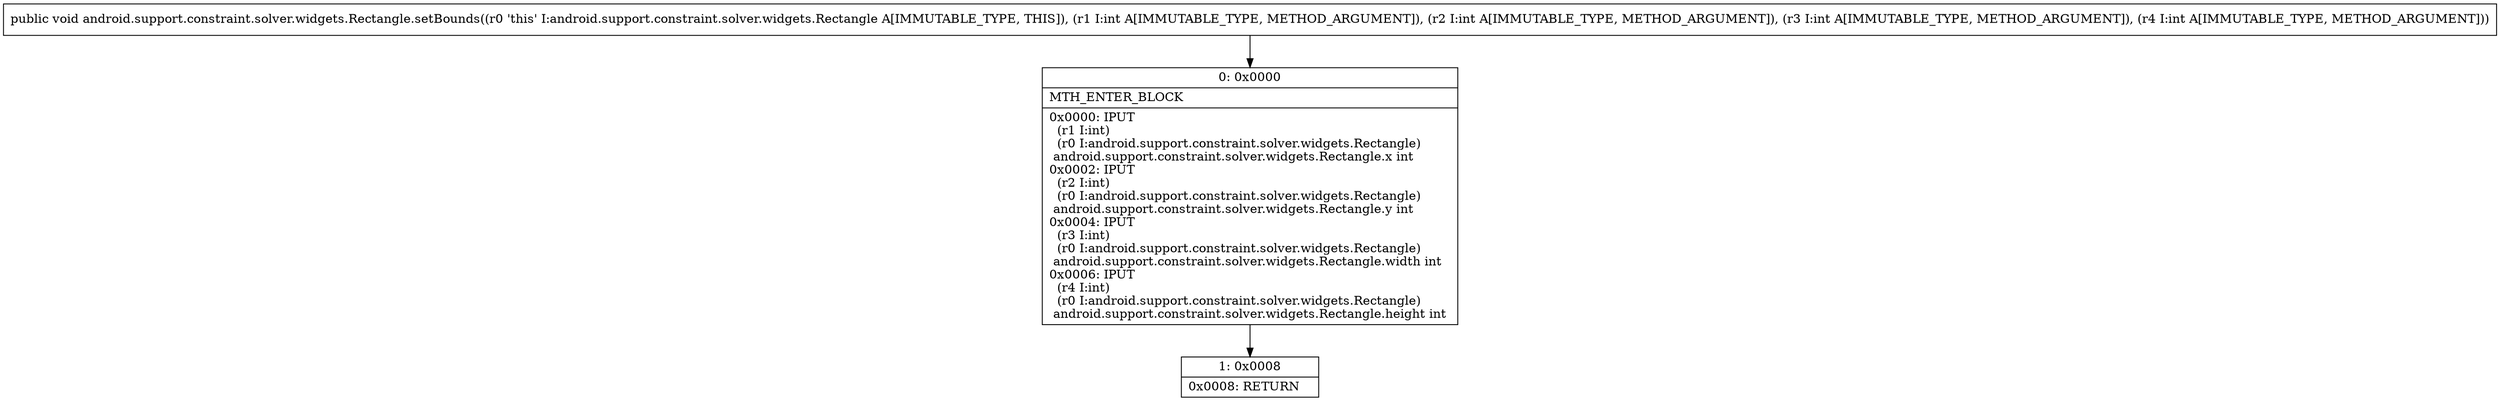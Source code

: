 digraph "CFG forandroid.support.constraint.solver.widgets.Rectangle.setBounds(IIII)V" {
Node_0 [shape=record,label="{0\:\ 0x0000|MTH_ENTER_BLOCK\l|0x0000: IPUT  \l  (r1 I:int)\l  (r0 I:android.support.constraint.solver.widgets.Rectangle)\l android.support.constraint.solver.widgets.Rectangle.x int \l0x0002: IPUT  \l  (r2 I:int)\l  (r0 I:android.support.constraint.solver.widgets.Rectangle)\l android.support.constraint.solver.widgets.Rectangle.y int \l0x0004: IPUT  \l  (r3 I:int)\l  (r0 I:android.support.constraint.solver.widgets.Rectangle)\l android.support.constraint.solver.widgets.Rectangle.width int \l0x0006: IPUT  \l  (r4 I:int)\l  (r0 I:android.support.constraint.solver.widgets.Rectangle)\l android.support.constraint.solver.widgets.Rectangle.height int \l}"];
Node_1 [shape=record,label="{1\:\ 0x0008|0x0008: RETURN   \l}"];
MethodNode[shape=record,label="{public void android.support.constraint.solver.widgets.Rectangle.setBounds((r0 'this' I:android.support.constraint.solver.widgets.Rectangle A[IMMUTABLE_TYPE, THIS]), (r1 I:int A[IMMUTABLE_TYPE, METHOD_ARGUMENT]), (r2 I:int A[IMMUTABLE_TYPE, METHOD_ARGUMENT]), (r3 I:int A[IMMUTABLE_TYPE, METHOD_ARGUMENT]), (r4 I:int A[IMMUTABLE_TYPE, METHOD_ARGUMENT])) }"];
MethodNode -> Node_0;
Node_0 -> Node_1;
}

